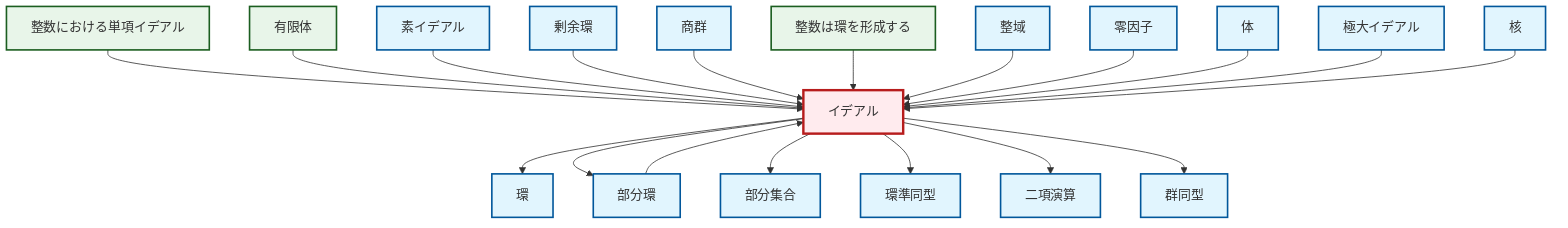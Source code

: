 graph TD
    classDef definition fill:#e1f5fe,stroke:#01579b,stroke-width:2px
    classDef theorem fill:#f3e5f5,stroke:#4a148c,stroke-width:2px
    classDef axiom fill:#fff3e0,stroke:#e65100,stroke-width:2px
    classDef example fill:#e8f5e9,stroke:#1b5e20,stroke-width:2px
    classDef current fill:#ffebee,stroke:#b71c1c,stroke-width:3px
    def-subset["部分集合"]:::definition
    def-quotient-ring["剰余環"]:::definition
    def-subring["部分環"]:::definition
    def-zero-divisor["零因子"]:::definition
    def-prime-ideal["素イデアル"]:::definition
    def-ring-homomorphism["環準同型"]:::definition
    ex-principal-ideal["整数における単項イデアル"]:::example
    ex-finite-field["有限体"]:::example
    def-binary-operation["二項演算"]:::definition
    def-ideal["イデアル"]:::definition
    ex-integers-ring["整数は環を形成する"]:::example
    def-integral-domain["整域"]:::definition
    def-quotient-group["商群"]:::definition
    def-ring["環"]:::definition
    def-maximal-ideal["極大イデアル"]:::definition
    def-field["体"]:::definition
    def-kernel["核"]:::definition
    def-isomorphism["群同型"]:::definition
    ex-principal-ideal --> def-ideal
    def-ideal --> def-ring
    ex-finite-field --> def-ideal
    def-ideal --> def-subring
    def-prime-ideal --> def-ideal
    def-quotient-ring --> def-ideal
    def-quotient-group --> def-ideal
    ex-integers-ring --> def-ideal
    def-ideal --> def-subset
    def-integral-domain --> def-ideal
    def-ideal --> def-ring-homomorphism
    def-ideal --> def-binary-operation
    def-subring --> def-ideal
    def-zero-divisor --> def-ideal
    def-field --> def-ideal
    def-maximal-ideal --> def-ideal
    def-ideal --> def-isomorphism
    def-kernel --> def-ideal
    class def-ideal current